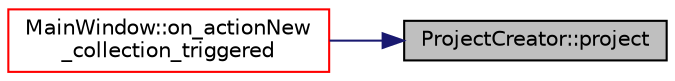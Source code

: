 digraph "ProjectCreator::project"
{
 // LATEX_PDF_SIZE
  edge [fontname="Helvetica",fontsize="10",labelfontname="Helvetica",labelfontsize="10"];
  node [fontname="Helvetica",fontsize="10",shape=record];
  rankdir="RL";
  Node1 [label="ProjectCreator::project",height=0.2,width=0.4,color="black", fillcolor="grey75", style="filled", fontcolor="black",tooltip=" "];
  Node1 -> Node2 [dir="back",color="midnightblue",fontsize="10",style="solid",fontname="Helvetica"];
  Node2 [label="MainWindow::on_actionNew\l_collection_triggered",height=0.2,width=0.4,color="red", fillcolor="white", style="filled",URL="$class_main_window.html#a71f34c62abc6178a05f5b0fd9965e7e0",tooltip=" "];
}
